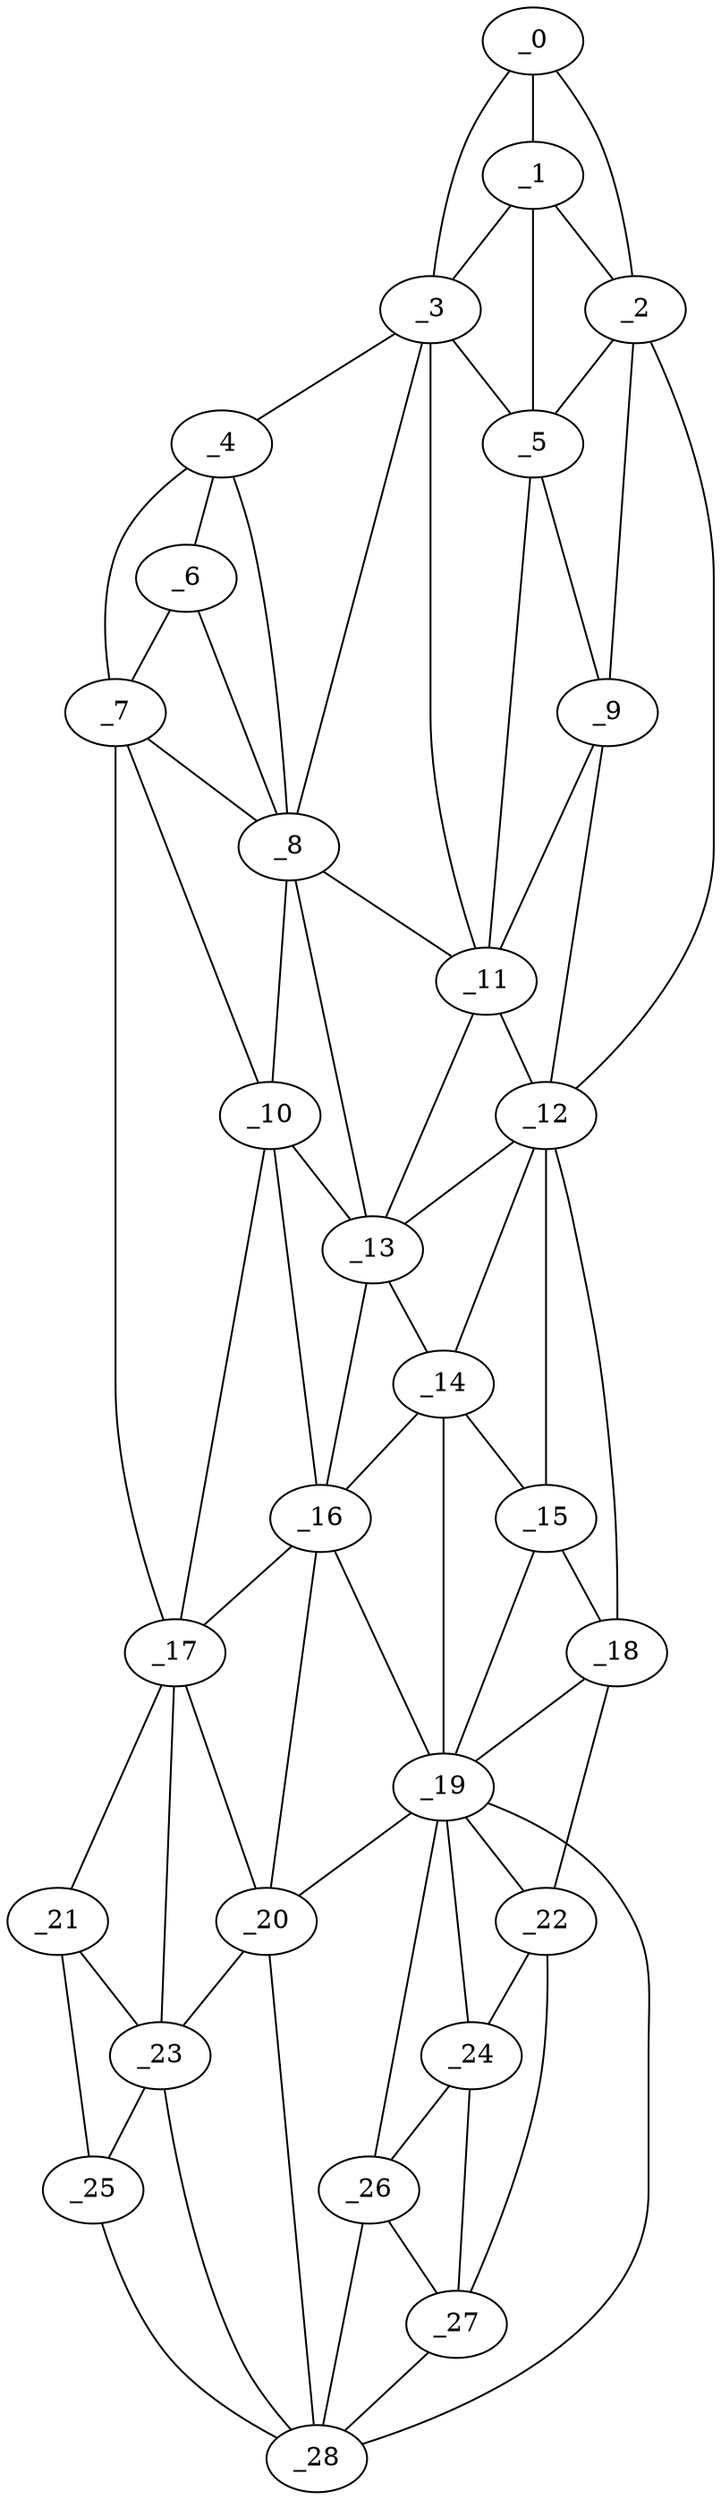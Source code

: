 graph "obj72__55.gxl" {
	_0	 [x=5,
		y=38];
	_1	 [x=16,
		y=40];
	_0 -- _1	 [valence=2];
	_2	 [x=23,
		y=28];
	_0 -- _2	 [valence=1];
	_3	 [x=24,
		y=71];
	_0 -- _3	 [valence=1];
	_1 -- _2	 [valence=1];
	_1 -- _3	 [valence=1];
	_5	 [x=29,
		y=36];
	_1 -- _5	 [valence=2];
	_2 -- _5	 [valence=2];
	_9	 [x=47,
		y=35];
	_2 -- _9	 [valence=2];
	_12	 [x=60,
		y=28];
	_2 -- _12	 [valence=1];
	_4	 [x=28,
		y=77];
	_3 -- _4	 [valence=1];
	_3 -- _5	 [valence=1];
	_8	 [x=41,
		y=79];
	_3 -- _8	 [valence=2];
	_11	 [x=52,
		y=45];
	_3 -- _11	 [valence=2];
	_6	 [x=35,
		y=85];
	_4 -- _6	 [valence=2];
	_7	 [x=38,
		y=92];
	_4 -- _7	 [valence=1];
	_4 -- _8	 [valence=1];
	_5 -- _9	 [valence=2];
	_5 -- _11	 [valence=2];
	_6 -- _7	 [valence=1];
	_6 -- _8	 [valence=2];
	_7 -- _8	 [valence=2];
	_10	 [x=51,
		y=85];
	_7 -- _10	 [valence=2];
	_17	 [x=90,
		y=98];
	_7 -- _17	 [valence=1];
	_8 -- _10	 [valence=1];
	_8 -- _11	 [valence=1];
	_13	 [x=60,
		y=46];
	_8 -- _13	 [valence=2];
	_9 -- _11	 [valence=2];
	_9 -- _12	 [valence=2];
	_10 -- _13	 [valence=2];
	_16	 [x=77,
		y=77];
	_10 -- _16	 [valence=2];
	_10 -- _17	 [valence=2];
	_11 -- _12	 [valence=2];
	_11 -- _13	 [valence=1];
	_12 -- _13	 [valence=1];
	_14	 [x=68,
		y=45];
	_12 -- _14	 [valence=2];
	_15	 [x=72,
		y=34];
	_12 -- _15	 [valence=1];
	_18	 [x=92,
		y=28];
	_12 -- _18	 [valence=1];
	_13 -- _14	 [valence=2];
	_13 -- _16	 [valence=2];
	_14 -- _15	 [valence=1];
	_14 -- _16	 [valence=2];
	_19	 [x=95,
		y=47];
	_14 -- _19	 [valence=2];
	_15 -- _18	 [valence=2];
	_15 -- _19	 [valence=2];
	_16 -- _17	 [valence=2];
	_16 -- _19	 [valence=1];
	_20	 [x=95,
		y=79];
	_16 -- _20	 [valence=1];
	_17 -- _20	 [valence=1];
	_21	 [x=95,
		y=97];
	_17 -- _21	 [valence=1];
	_23	 [x=99,
		y=83];
	_17 -- _23	 [valence=2];
	_18 -- _19	 [valence=1];
	_22	 [x=96,
		y=29];
	_18 -- _22	 [valence=1];
	_19 -- _20	 [valence=2];
	_19 -- _22	 [valence=2];
	_24	 [x=104,
		y=32];
	_19 -- _24	 [valence=1];
	_26	 [x=114,
		y=40];
	_19 -- _26	 [valence=2];
	_28	 [x=126,
		y=50];
	_19 -- _28	 [valence=2];
	_20 -- _23	 [valence=2];
	_20 -- _28	 [valence=1];
	_21 -- _23	 [valence=2];
	_25	 [x=110,
		y=93];
	_21 -- _25	 [valence=1];
	_22 -- _24	 [valence=2];
	_27	 [x=126,
		y=38];
	_22 -- _27	 [valence=1];
	_23 -- _25	 [valence=2];
	_23 -- _28	 [valence=1];
	_24 -- _26	 [valence=2];
	_24 -- _27	 [valence=1];
	_25 -- _28	 [valence=1];
	_26 -- _27	 [valence=2];
	_26 -- _28	 [valence=2];
	_27 -- _28	 [valence=1];
}
